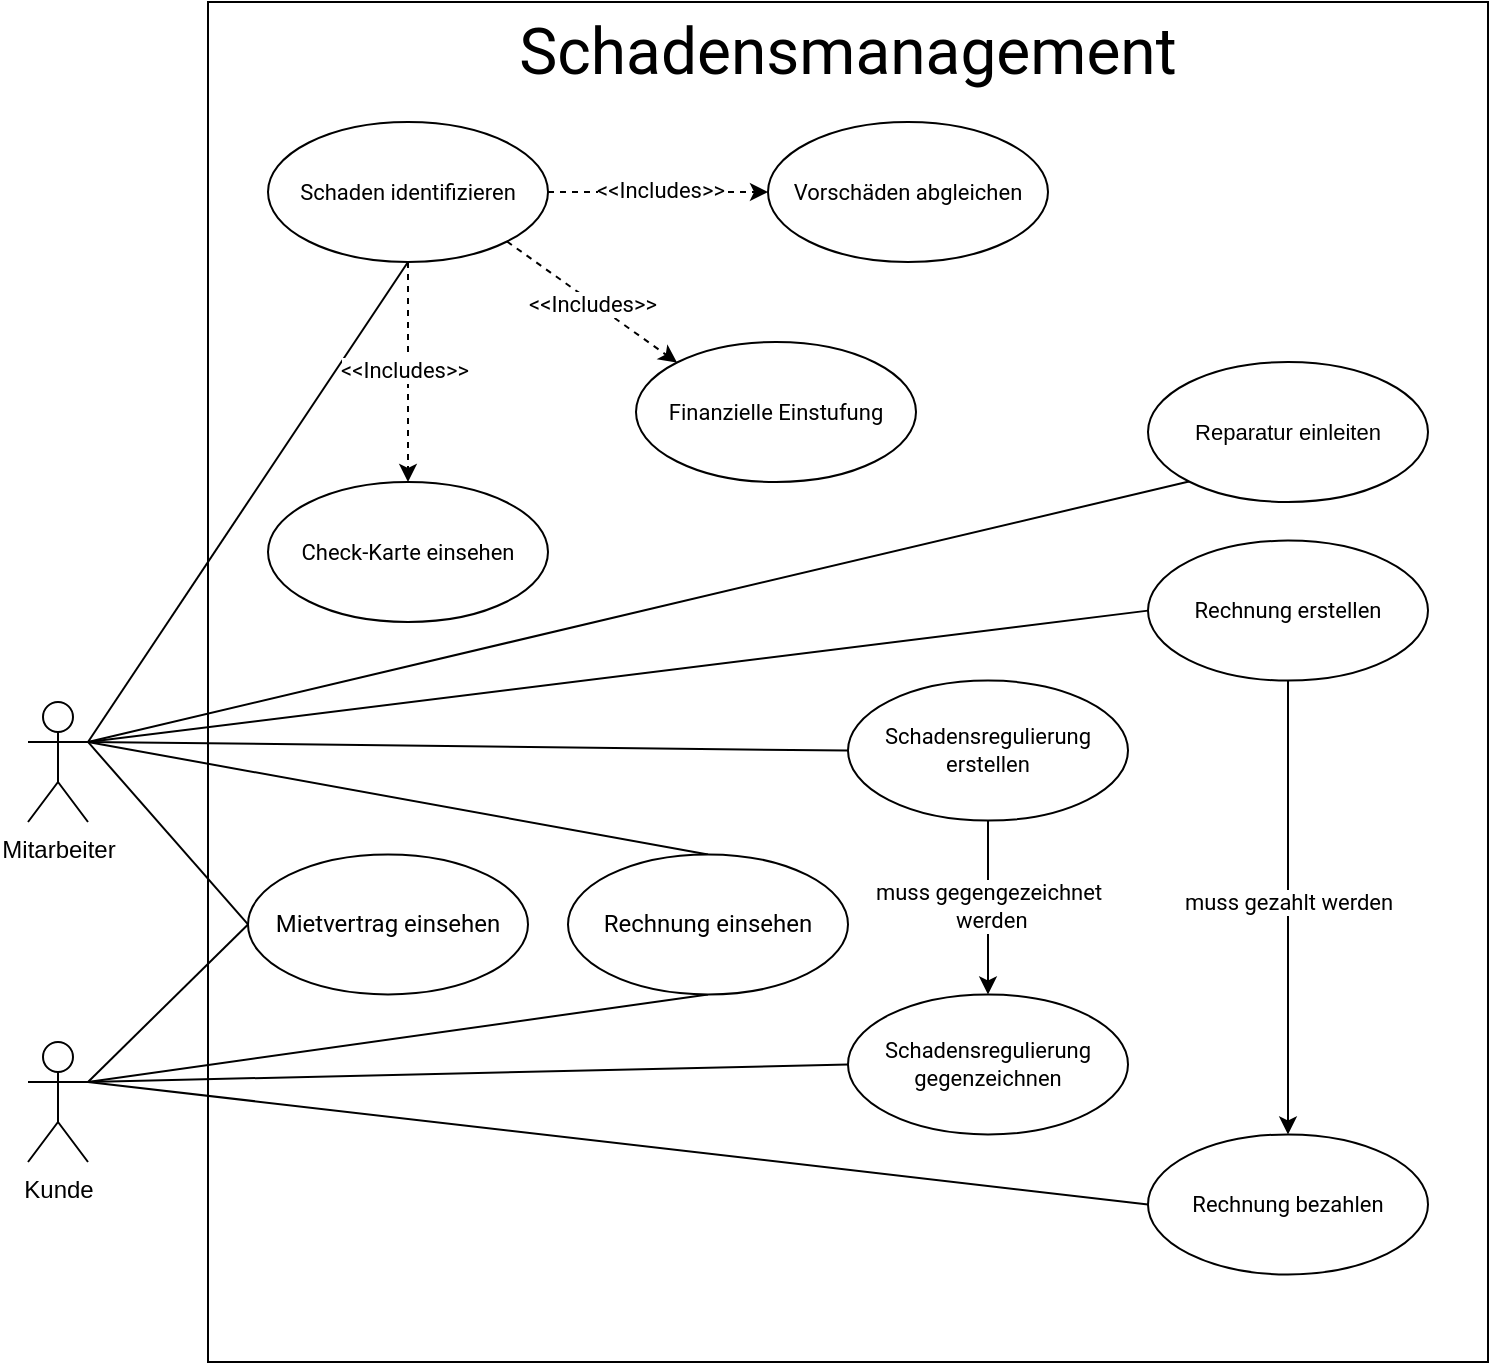 <mxfile version="25.0.3">
  <diagram name="Page-1" id="LWKEwxXlh0xFJYuSZQY6">
    <mxGraphModel dx="1434" dy="907" grid="1" gridSize="10" guides="1" tooltips="1" connect="1" arrows="1" fold="1" page="1" pageScale="1" pageWidth="827" pageHeight="1169" math="0" shadow="0">
      <root>
        <mxCell id="0" />
        <mxCell id="1" parent="0" />
        <mxCell id="xqpeyCQ_cKsWzOM3yVpR-3" value="" style="rounded=0;whiteSpace=wrap;html=1;" parent="1" vertex="1">
          <mxGeometry x="160" y="40" width="640" height="680" as="geometry" />
        </mxCell>
        <mxCell id="xqpeyCQ_cKsWzOM3yVpR-8" style="rounded=0;orthogonalLoop=1;jettySize=auto;html=1;exitX=1;exitY=0.333;exitDx=0;exitDy=0;exitPerimeter=0;entryX=0.5;entryY=0;entryDx=0;entryDy=0;flowAnimation=0;shadow=0;curved=1;endArrow=none;endFill=0;" parent="1" source="xqpeyCQ_cKsWzOM3yVpR-4" target="xqpeyCQ_cKsWzOM3yVpR-7" edge="1">
          <mxGeometry relative="1" as="geometry" />
        </mxCell>
        <mxCell id="xqpeyCQ_cKsWzOM3yVpR-14" style="edgeStyle=none;shape=connector;rounded=0;orthogonalLoop=1;jettySize=auto;html=1;exitX=1;exitY=0.333;exitDx=0;exitDy=0;exitPerimeter=0;entryX=0;entryY=0.5;entryDx=0;entryDy=0;strokeColor=default;align=center;verticalAlign=middle;fontFamily=Helvetica;fontSize=11;fontColor=default;labelBackgroundColor=default;endArrow=none;endFill=0;" parent="1" source="xqpeyCQ_cKsWzOM3yVpR-4" target="xqpeyCQ_cKsWzOM3yVpR-11" edge="1">
          <mxGeometry relative="1" as="geometry" />
        </mxCell>
        <mxCell id="xqpeyCQ_cKsWzOM3yVpR-18" style="edgeStyle=none;shape=connector;rounded=0;orthogonalLoop=1;jettySize=auto;html=1;exitX=1;exitY=0.333;exitDx=0;exitDy=0;exitPerimeter=0;entryX=0.5;entryY=1;entryDx=0;entryDy=0;strokeColor=default;align=center;verticalAlign=middle;fontFamily=Helvetica;fontSize=11;fontColor=default;labelBackgroundColor=default;endArrow=none;endFill=0;" parent="1" source="xqpeyCQ_cKsWzOM3yVpR-4" target="xqpeyCQ_cKsWzOM3yVpR-17" edge="1">
          <mxGeometry relative="1" as="geometry" />
        </mxCell>
        <mxCell id="uip3m6JKOAha-iPdyD5w-2" style="rounded=0;orthogonalLoop=1;jettySize=auto;html=1;exitX=1;exitY=0.333;exitDx=0;exitDy=0;exitPerimeter=0;entryX=0;entryY=0.5;entryDx=0;entryDy=0;endArrow=none;endFill=0;" edge="1" parent="1" source="xqpeyCQ_cKsWzOM3yVpR-4" target="uip3m6JKOAha-iPdyD5w-1">
          <mxGeometry relative="1" as="geometry" />
        </mxCell>
        <mxCell id="uip3m6JKOAha-iPdyD5w-13" style="edgeStyle=none;shape=connector;rounded=0;orthogonalLoop=1;jettySize=auto;html=1;exitX=1;exitY=0.333;exitDx=0;exitDy=0;exitPerimeter=0;entryX=0;entryY=0.5;entryDx=0;entryDy=0;strokeColor=default;align=center;verticalAlign=middle;fontFamily=Helvetica;fontSize=11;fontColor=default;labelBackgroundColor=default;endArrow=none;endFill=0;" edge="1" parent="1" source="xqpeyCQ_cKsWzOM3yVpR-4" target="uip3m6JKOAha-iPdyD5w-9">
          <mxGeometry relative="1" as="geometry" />
        </mxCell>
        <mxCell id="uip3m6JKOAha-iPdyD5w-15" style="edgeStyle=none;shape=connector;rounded=0;orthogonalLoop=1;jettySize=auto;html=1;exitX=1;exitY=0.333;exitDx=0;exitDy=0;exitPerimeter=0;entryX=0;entryY=1;entryDx=0;entryDy=0;strokeColor=default;align=center;verticalAlign=middle;fontFamily=Helvetica;fontSize=11;fontColor=default;labelBackgroundColor=default;endArrow=none;endFill=0;" edge="1" parent="1" source="xqpeyCQ_cKsWzOM3yVpR-4" target="uip3m6JKOAha-iPdyD5w-14">
          <mxGeometry relative="1" as="geometry" />
        </mxCell>
        <mxCell id="xqpeyCQ_cKsWzOM3yVpR-4" value="Mitarbeiter" style="shape=umlActor;verticalLabelPosition=bottom;verticalAlign=top;html=1;outlineConnect=0;" parent="1" vertex="1">
          <mxGeometry x="70" y="390" width="30" height="60" as="geometry" />
        </mxCell>
        <mxCell id="xqpeyCQ_cKsWzOM3yVpR-9" style="rounded=0;orthogonalLoop=1;jettySize=auto;html=1;exitX=1;exitY=0.333;exitDx=0;exitDy=0;exitPerimeter=0;entryX=0.5;entryY=1;entryDx=0;entryDy=0;endArrow=none;endFill=0;" parent="1" source="xqpeyCQ_cKsWzOM3yVpR-5" target="xqpeyCQ_cKsWzOM3yVpR-7" edge="1">
          <mxGeometry relative="1" as="geometry" />
        </mxCell>
        <mxCell id="xqpeyCQ_cKsWzOM3yVpR-13" style="edgeStyle=none;shape=connector;rounded=0;orthogonalLoop=1;jettySize=auto;html=1;exitX=1;exitY=0.333;exitDx=0;exitDy=0;exitPerimeter=0;entryX=0;entryY=0.5;entryDx=0;entryDy=0;strokeColor=default;align=center;verticalAlign=middle;fontFamily=Helvetica;fontSize=11;fontColor=default;labelBackgroundColor=default;endArrow=none;endFill=0;" parent="1" source="xqpeyCQ_cKsWzOM3yVpR-5" target="xqpeyCQ_cKsWzOM3yVpR-12" edge="1">
          <mxGeometry relative="1" as="geometry" />
        </mxCell>
        <mxCell id="uip3m6JKOAha-iPdyD5w-3" style="edgeStyle=none;shape=connector;rounded=0;orthogonalLoop=1;jettySize=auto;html=1;exitX=1;exitY=0.333;exitDx=0;exitDy=0;exitPerimeter=0;entryX=0;entryY=0.5;entryDx=0;entryDy=0;strokeColor=default;align=center;verticalAlign=middle;fontFamily=Helvetica;fontSize=11;fontColor=default;labelBackgroundColor=default;endArrow=none;endFill=0;" edge="1" parent="1" source="xqpeyCQ_cKsWzOM3yVpR-5" target="uip3m6JKOAha-iPdyD5w-1">
          <mxGeometry relative="1" as="geometry" />
        </mxCell>
        <mxCell id="uip3m6JKOAha-iPdyD5w-12" style="edgeStyle=none;shape=connector;rounded=0;orthogonalLoop=1;jettySize=auto;html=1;exitX=1;exitY=0.333;exitDx=0;exitDy=0;exitPerimeter=0;entryX=0;entryY=0.5;entryDx=0;entryDy=0;strokeColor=default;align=center;verticalAlign=middle;fontFamily=Helvetica;fontSize=11;fontColor=default;labelBackgroundColor=default;endArrow=none;endFill=0;" edge="1" parent="1" source="xqpeyCQ_cKsWzOM3yVpR-5" target="uip3m6JKOAha-iPdyD5w-10">
          <mxGeometry relative="1" as="geometry" />
        </mxCell>
        <mxCell id="xqpeyCQ_cKsWzOM3yVpR-5" value="Kunde" style="shape=umlActor;verticalLabelPosition=bottom;verticalAlign=top;html=1;outlineConnect=0;" parent="1" vertex="1">
          <mxGeometry x="70" y="560" width="30" height="60" as="geometry" />
        </mxCell>
        <mxCell id="xqpeyCQ_cKsWzOM3yVpR-7" value="Rechnung einsehen" style="ellipse;whiteSpace=wrap;html=1;fontFamily=Roboto;fontSource=https%3A%2F%2Ffonts.googleapis.com%2Fcss%3Ffamily%3DRoboto;" parent="1" vertex="1">
          <mxGeometry x="340" y="466.23" width="140" height="70" as="geometry" />
        </mxCell>
        <mxCell id="xqpeyCQ_cKsWzOM3yVpR-15" style="edgeStyle=none;shape=connector;rounded=1;orthogonalLoop=1;jettySize=auto;html=1;exitX=0.5;exitY=1;exitDx=0;exitDy=0;entryX=0.5;entryY=0;entryDx=0;entryDy=0;strokeColor=default;align=center;verticalAlign=middle;fontFamily=Roboto;fontSize=11;fontColor=default;labelBackgroundColor=default;endArrow=classic;endFill=1;fontSource=https%3A%2F%2Ffonts.googleapis.com%2Fcss%3Ffamily%3DRoboto;curved=0;" parent="1" source="xqpeyCQ_cKsWzOM3yVpR-11" target="xqpeyCQ_cKsWzOM3yVpR-12" edge="1">
          <mxGeometry relative="1" as="geometry" />
        </mxCell>
        <mxCell id="xqpeyCQ_cKsWzOM3yVpR-16" value="muss gegengezeichnet&lt;div&gt;&amp;nbsp;werden&lt;/div&gt;" style="edgeLabel;html=1;align=center;verticalAlign=middle;resizable=0;points=[];fontFamily=Roboto;fontSize=11;fontColor=default;labelBackgroundColor=default;fontSource=https%3A%2F%2Ffonts.googleapis.com%2Fcss%3Ffamily%3DRoboto;" parent="xqpeyCQ_cKsWzOM3yVpR-15" vertex="1" connectable="0">
          <mxGeometry x="-0.024" relative="1" as="geometry">
            <mxPoint as="offset" />
          </mxGeometry>
        </mxCell>
        <mxCell id="xqpeyCQ_cKsWzOM3yVpR-11" value="Schadensregulierung erstellen" style="ellipse;whiteSpace=wrap;html=1;fontFamily=Roboto;fontSize=11;fontColor=default;labelBackgroundColor=default;fontSource=https%3A%2F%2Ffonts.googleapis.com%2Fcss%3Ffamily%3DRoboto;spacing=8;" parent="1" vertex="1">
          <mxGeometry x="480" y="379.31" width="140" height="70" as="geometry" />
        </mxCell>
        <mxCell id="xqpeyCQ_cKsWzOM3yVpR-12" value="Schadensregulierung gegenzeichnen" style="ellipse;whiteSpace=wrap;html=1;fontFamily=Roboto;fontSize=11;fontColor=default;labelBackgroundColor=default;fontSource=https%3A%2F%2Ffonts.googleapis.com%2Fcss%3Ffamily%3DRoboto;fillStyle=auto;spacing=10;" parent="1" vertex="1">
          <mxGeometry x="480" y="536.23" width="140" height="70" as="geometry" />
        </mxCell>
        <mxCell id="xqpeyCQ_cKsWzOM3yVpR-21" style="edgeStyle=none;shape=connector;rounded=0;orthogonalLoop=1;jettySize=auto;html=1;exitX=1;exitY=0.5;exitDx=0;exitDy=0;entryX=0;entryY=0.5;entryDx=0;entryDy=0;strokeColor=default;align=center;verticalAlign=middle;fontFamily=Helvetica;fontSize=11;fontColor=default;labelBackgroundColor=default;endArrow=classic;endFill=1;dashed=1;" parent="1" source="xqpeyCQ_cKsWzOM3yVpR-17" target="xqpeyCQ_cKsWzOM3yVpR-19" edge="1">
          <mxGeometry relative="1" as="geometry" />
        </mxCell>
        <mxCell id="xqpeyCQ_cKsWzOM3yVpR-23" value="&lt;font data-font-src=&quot;https://fonts.googleapis.com/css?family=Roboto&quot; face=&quot;Roboto&quot;&gt;&amp;lt;&amp;lt;Includes&amp;gt;&amp;gt;&lt;/font&gt;" style="edgeLabel;html=1;align=center;verticalAlign=middle;resizable=0;points=[];fontFamily=Helvetica;fontSize=11;fontColor=default;labelBackgroundColor=default;" parent="xqpeyCQ_cKsWzOM3yVpR-21" vertex="1" connectable="0">
          <mxGeometry x="0.015" y="1" relative="1" as="geometry">
            <mxPoint as="offset" />
          </mxGeometry>
        </mxCell>
        <mxCell id="xqpeyCQ_cKsWzOM3yVpR-22" style="edgeStyle=none;shape=connector;rounded=0;orthogonalLoop=1;jettySize=auto;html=1;exitX=0.5;exitY=1;exitDx=0;exitDy=0;entryX=0.5;entryY=0;entryDx=0;entryDy=0;strokeColor=default;align=center;verticalAlign=middle;fontFamily=Roboto;fontSize=11;fontColor=default;labelBackgroundColor=default;endArrow=classic;endFill=1;dashed=1;fontSource=https%3A%2F%2Ffonts.googleapis.com%2Fcss%3Ffamily%3DRoboto;" parent="1" source="xqpeyCQ_cKsWzOM3yVpR-17" target="xqpeyCQ_cKsWzOM3yVpR-20" edge="1">
          <mxGeometry relative="1" as="geometry" />
        </mxCell>
        <mxCell id="xqpeyCQ_cKsWzOM3yVpR-24" value="&lt;font face=&quot;Roboto&quot;&gt;&amp;lt;&amp;lt;Includes&lt;/font&gt;&lt;span style=&quot;font-family: Roboto;&quot;&gt;&amp;gt;&amp;gt;&lt;/span&gt;" style="edgeLabel;html=1;align=center;verticalAlign=middle;resizable=0;points=[];fontFamily=Helvetica;fontSize=11;fontColor=default;labelBackgroundColor=default;" parent="xqpeyCQ_cKsWzOM3yVpR-22" vertex="1" connectable="0">
          <mxGeometry x="-0.027" y="-2" relative="1" as="geometry">
            <mxPoint as="offset" />
          </mxGeometry>
        </mxCell>
        <mxCell id="xqpeyCQ_cKsWzOM3yVpR-17" value="Schaden identifizieren" style="ellipse;whiteSpace=wrap;html=1;fontFamily=Roboto;fontSize=11;fontColor=default;labelBackgroundColor=default;spacing=10;fontSource=https%3A%2F%2Ffonts.googleapis.com%2Fcss%3Ffamily%3DRoboto;" parent="1" vertex="1">
          <mxGeometry x="190" y="100" width="140" height="70" as="geometry" />
        </mxCell>
        <mxCell id="xqpeyCQ_cKsWzOM3yVpR-19" value="Vorschäden abgleichen" style="ellipse;whiteSpace=wrap;html=1;fontFamily=Roboto;fontSize=11;fontColor=default;labelBackgroundColor=default;fontSource=https%3A%2F%2Ffonts.googleapis.com%2Fcss%3Ffamily%3DRoboto;" parent="1" vertex="1">
          <mxGeometry x="440" y="100" width="140" height="70" as="geometry" />
        </mxCell>
        <mxCell id="xqpeyCQ_cKsWzOM3yVpR-20" value="Check-Karte einsehen" style="ellipse;whiteSpace=wrap;html=1;fontFamily=Roboto;fontSize=11;fontColor=default;labelBackgroundColor=default;spacing=10;fontSource=https%3A%2F%2Ffonts.googleapis.com%2Fcss%3Ffamily%3DRoboto;" parent="1" vertex="1">
          <mxGeometry x="190" y="280" width="140" height="70" as="geometry" />
        </mxCell>
        <mxCell id="xqpeyCQ_cKsWzOM3yVpR-30" style="edgeStyle=none;shape=connector;rounded=0;orthogonalLoop=1;jettySize=auto;html=1;exitX=0.5;exitY=1;exitDx=0;exitDy=0;strokeColor=default;align=center;verticalAlign=middle;fontFamily=Helvetica;fontSize=11;fontColor=default;labelBackgroundColor=default;endArrow=none;endFill=0;" parent="1" edge="1">
          <mxGeometry relative="1" as="geometry">
            <mxPoint x="610.0" y="639.31" as="sourcePoint" />
            <mxPoint x="610.0" y="639.31" as="targetPoint" />
          </mxGeometry>
        </mxCell>
        <mxCell id="e8CXo7FogEoL-1VgWpwn-1" value="&lt;font data-font-src=&quot;https://fonts.googleapis.com/css?family=Roboto&quot; face=&quot;Roboto&quot; style=&quot;font-size: 32px;&quot;&gt;Schadensmanagement&lt;/font&gt;" style="text;html=1;align=center;verticalAlign=middle;whiteSpace=wrap;rounded=0;" parent="1" vertex="1">
          <mxGeometry x="300" y="50" width="360" height="30" as="geometry" />
        </mxCell>
        <mxCell id="uip3m6JKOAha-iPdyD5w-1" value="Mietvertrag einsehen" style="ellipse;whiteSpace=wrap;html=1;fontFamily=Roboto;fontSource=https%3A%2F%2Ffonts.googleapis.com%2Fcss%3Ffamily%3DRoboto;" vertex="1" parent="1">
          <mxGeometry x="180" y="466.23" width="140" height="70" as="geometry" />
        </mxCell>
        <mxCell id="uip3m6JKOAha-iPdyD5w-4" value="Finanzielle Einstufung" style="ellipse;whiteSpace=wrap;html=1;fontFamily=Roboto;fontSize=11;fontColor=default;labelBackgroundColor=default;spacing=10;fontSource=https%3A%2F%2Ffonts.googleapis.com%2Fcss%3Ffamily%3DRoboto;" vertex="1" parent="1">
          <mxGeometry x="374" y="210" width="140" height="70" as="geometry" />
        </mxCell>
        <mxCell id="uip3m6JKOAha-iPdyD5w-5" style="edgeStyle=none;shape=connector;rounded=0;orthogonalLoop=1;jettySize=auto;html=1;exitX=1;exitY=1;exitDx=0;exitDy=0;entryX=0;entryY=0;entryDx=0;entryDy=0;strokeColor=default;align=center;verticalAlign=middle;fontFamily=Helvetica;fontSize=11;fontColor=default;labelBackgroundColor=default;endArrow=classic;endFill=1;dashed=1;" edge="1" parent="1" source="xqpeyCQ_cKsWzOM3yVpR-17" target="uip3m6JKOAha-iPdyD5w-4">
          <mxGeometry relative="1" as="geometry" />
        </mxCell>
        <mxCell id="uip3m6JKOAha-iPdyD5w-6" value="&lt;font data-font-src=&quot;https://fonts.googleapis.com/css?family=Roboto&quot; face=&quot;Roboto&quot;&gt;&amp;lt;&amp;lt;Includes&amp;gt;&amp;gt;&lt;/font&gt;" style="edgeLabel;html=1;align=center;verticalAlign=middle;resizable=0;points=[];fontFamily=Helvetica;fontSize=11;fontColor=default;labelBackgroundColor=default;" vertex="1" connectable="0" parent="uip3m6JKOAha-iPdyD5w-5">
          <mxGeometry x="0.001" y="-1" relative="1" as="geometry">
            <mxPoint as="offset" />
          </mxGeometry>
        </mxCell>
        <mxCell id="uip3m6JKOAha-iPdyD5w-7" style="edgeStyle=none;shape=connector;rounded=1;orthogonalLoop=1;jettySize=auto;html=1;exitX=0.5;exitY=1;exitDx=0;exitDy=0;entryX=0.5;entryY=0;entryDx=0;entryDy=0;strokeColor=default;align=center;verticalAlign=middle;fontFamily=Roboto;fontSize=11;fontColor=default;labelBackgroundColor=default;endArrow=classic;endFill=1;fontSource=https%3A%2F%2Ffonts.googleapis.com%2Fcss%3Ffamily%3DRoboto;curved=0;" edge="1" parent="1" source="uip3m6JKOAha-iPdyD5w-9" target="uip3m6JKOAha-iPdyD5w-10">
          <mxGeometry relative="1" as="geometry" />
        </mxCell>
        <mxCell id="uip3m6JKOAha-iPdyD5w-8" value="muss gezahlt werden" style="edgeLabel;html=1;align=center;verticalAlign=middle;resizable=0;points=[];fontFamily=Roboto;fontSize=11;fontColor=default;labelBackgroundColor=default;fontSource=https%3A%2F%2Ffonts.googleapis.com%2Fcss%3Ffamily%3DRoboto;" vertex="1" connectable="0" parent="uip3m6JKOAha-iPdyD5w-7">
          <mxGeometry x="-0.024" relative="1" as="geometry">
            <mxPoint as="offset" />
          </mxGeometry>
        </mxCell>
        <mxCell id="uip3m6JKOAha-iPdyD5w-9" value="Rechnung erstellen" style="ellipse;whiteSpace=wrap;html=1;fontFamily=Roboto;fontSize=11;fontColor=default;labelBackgroundColor=default;fontSource=https%3A%2F%2Ffonts.googleapis.com%2Fcss%3Ffamily%3DRoboto;spacing=8;" vertex="1" parent="1">
          <mxGeometry x="630" y="309.31" width="140" height="70" as="geometry" />
        </mxCell>
        <mxCell id="uip3m6JKOAha-iPdyD5w-10" value="Rechnung bezahlen" style="ellipse;whiteSpace=wrap;html=1;fontFamily=Roboto;fontSize=11;fontColor=default;labelBackgroundColor=default;fontSource=https%3A%2F%2Ffonts.googleapis.com%2Fcss%3Ffamily%3DRoboto;fillStyle=auto;spacing=10;" vertex="1" parent="1">
          <mxGeometry x="630" y="606.23" width="140" height="70" as="geometry" />
        </mxCell>
        <mxCell id="uip3m6JKOAha-iPdyD5w-11" style="edgeStyle=none;shape=connector;rounded=0;orthogonalLoop=1;jettySize=auto;html=1;exitX=0.5;exitY=1;exitDx=0;exitDy=0;strokeColor=default;align=center;verticalAlign=middle;fontFamily=Helvetica;fontSize=11;fontColor=default;labelBackgroundColor=default;endArrow=none;endFill=0;" edge="1" parent="1">
          <mxGeometry relative="1" as="geometry">
            <mxPoint x="760.0" y="639.17" as="sourcePoint" />
            <mxPoint x="760.0" y="639.17" as="targetPoint" />
          </mxGeometry>
        </mxCell>
        <mxCell id="uip3m6JKOAha-iPdyD5w-14" value="Reparatur einleiten" style="ellipse;whiteSpace=wrap;html=1;fontFamily=Helvetica;fontSize=11;fontColor=default;labelBackgroundColor=default;" vertex="1" parent="1">
          <mxGeometry x="630" y="220" width="140" height="70" as="geometry" />
        </mxCell>
      </root>
    </mxGraphModel>
  </diagram>
</mxfile>
